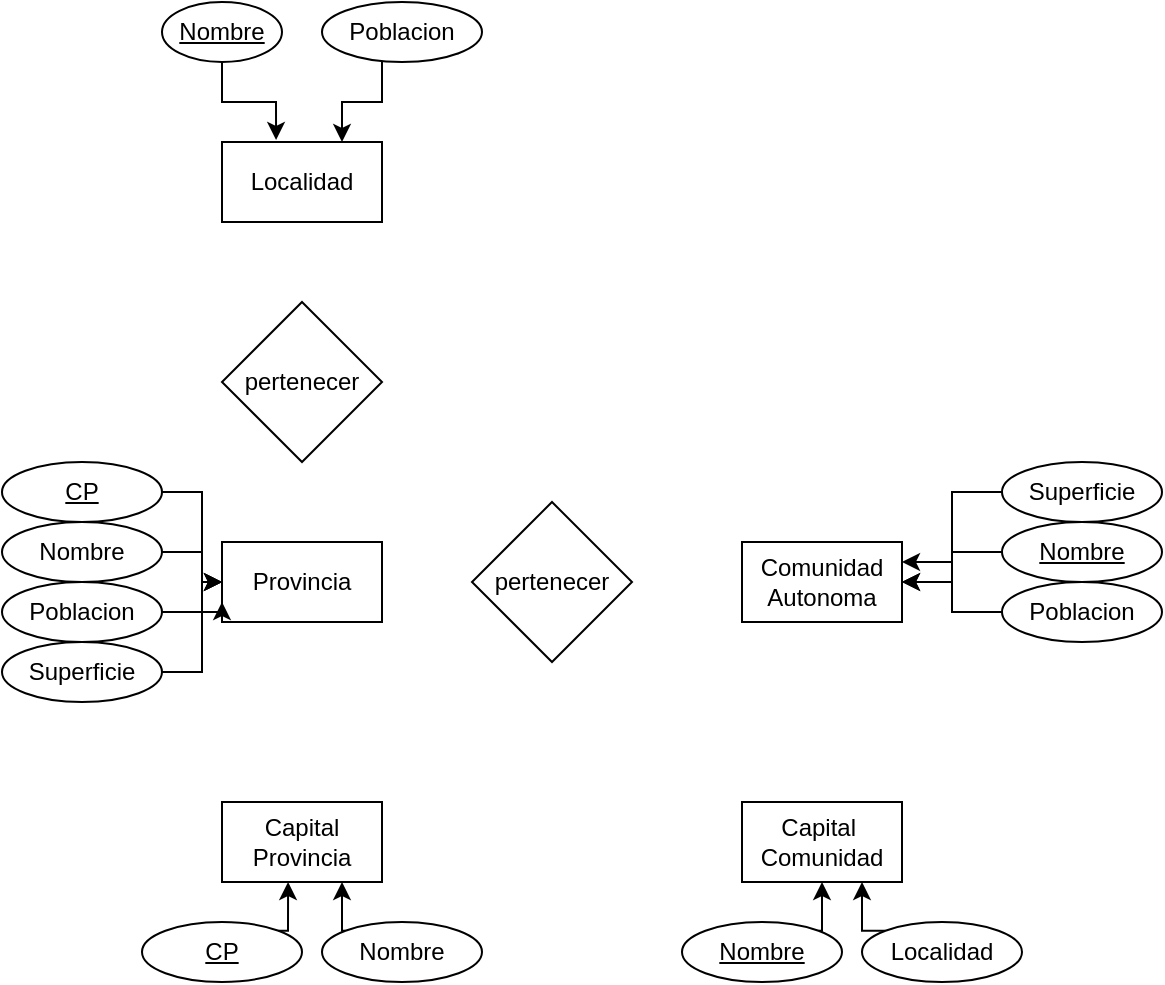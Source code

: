 <mxfile version="22.0.4" type="github">
  <diagram id="R2lEEEUBdFMjLlhIrx00" name="Page-1">
    <mxGraphModel dx="1434" dy="820" grid="1" gridSize="10" guides="1" tooltips="1" connect="1" arrows="1" fold="1" page="1" pageScale="1" pageWidth="850" pageHeight="1100" math="0" shadow="0" extFonts="Permanent Marker^https://fonts.googleapis.com/css?family=Permanent+Marker">
      <root>
        <mxCell id="0" />
        <mxCell id="1" parent="0" />
        <mxCell id="IX8ZnTn2tXp243q-xPvh-1" value="Localidad" style="rounded=0;whiteSpace=wrap;html=1;" vertex="1" parent="1">
          <mxGeometry x="220" y="300" width="80" height="40" as="geometry" />
        </mxCell>
        <mxCell id="IX8ZnTn2tXp243q-xPvh-2" value="Provincia" style="rounded=0;whiteSpace=wrap;html=1;" vertex="1" parent="1">
          <mxGeometry x="220" y="500" width="80" height="40" as="geometry" />
        </mxCell>
        <mxCell id="IX8ZnTn2tXp243q-xPvh-4" value="Comunidad Autonoma" style="rounded=0;whiteSpace=wrap;html=1;" vertex="1" parent="1">
          <mxGeometry x="480" y="500" width="80" height="40" as="geometry" />
        </mxCell>
        <mxCell id="IX8ZnTn2tXp243q-xPvh-5" value="Capital Provincia" style="rounded=0;whiteSpace=wrap;html=1;" vertex="1" parent="1">
          <mxGeometry x="220" y="630" width="80" height="40" as="geometry" />
        </mxCell>
        <mxCell id="IX8ZnTn2tXp243q-xPvh-6" value="&lt;div&gt;Capital&amp;nbsp;&lt;/div&gt;&lt;div&gt;Comunidad&lt;/div&gt;" style="rounded=0;whiteSpace=wrap;html=1;" vertex="1" parent="1">
          <mxGeometry x="480" y="630" width="80" height="40" as="geometry" />
        </mxCell>
        <mxCell id="IX8ZnTn2tXp243q-xPvh-7" value="pertenecer" style="rhombus;whiteSpace=wrap;html=1;" vertex="1" parent="1">
          <mxGeometry x="220" y="380" width="80" height="80" as="geometry" />
        </mxCell>
        <mxCell id="IX8ZnTn2tXp243q-xPvh-8" value="pertenecer" style="rhombus;whiteSpace=wrap;html=1;" vertex="1" parent="1">
          <mxGeometry x="345" y="480" width="80" height="80" as="geometry" />
        </mxCell>
        <mxCell id="IX8ZnTn2tXp243q-xPvh-9" value="Nombre" style="ellipse;whiteSpace=wrap;html=1;fontStyle=4" vertex="1" parent="1">
          <mxGeometry x="190" y="230" width="60" height="30" as="geometry" />
        </mxCell>
        <mxCell id="IX8ZnTn2tXp243q-xPvh-11" style="edgeStyle=orthogonalEdgeStyle;rounded=0;orthogonalLoop=1;jettySize=auto;html=1;exitX=1;exitY=1;exitDx=0;exitDy=0;entryX=0.75;entryY=0;entryDx=0;entryDy=0;" edge="1" parent="1" source="IX8ZnTn2tXp243q-xPvh-10" target="IX8ZnTn2tXp243q-xPvh-1">
          <mxGeometry relative="1" as="geometry">
            <Array as="points">
              <mxPoint x="300" y="256" />
              <mxPoint x="300" y="280" />
              <mxPoint x="280" y="280" />
            </Array>
          </mxGeometry>
        </mxCell>
        <mxCell id="IX8ZnTn2tXp243q-xPvh-10" value="Poblacion" style="ellipse;whiteSpace=wrap;html=1;" vertex="1" parent="1">
          <mxGeometry x="270" y="230" width="80" height="30" as="geometry" />
        </mxCell>
        <mxCell id="IX8ZnTn2tXp243q-xPvh-12" style="edgeStyle=orthogonalEdgeStyle;rounded=0;orthogonalLoop=1;jettySize=auto;html=1;entryX=0.338;entryY=-0.025;entryDx=0;entryDy=0;entryPerimeter=0;" edge="1" parent="1" source="IX8ZnTn2tXp243q-xPvh-9" target="IX8ZnTn2tXp243q-xPvh-1">
          <mxGeometry relative="1" as="geometry" />
        </mxCell>
        <mxCell id="IX8ZnTn2tXp243q-xPvh-18" style="edgeStyle=orthogonalEdgeStyle;rounded=0;orthogonalLoop=1;jettySize=auto;html=1;exitX=1;exitY=0.5;exitDx=0;exitDy=0;" edge="1" parent="1" source="IX8ZnTn2tXp243q-xPvh-13" target="IX8ZnTn2tXp243q-xPvh-2">
          <mxGeometry relative="1" as="geometry" />
        </mxCell>
        <mxCell id="IX8ZnTn2tXp243q-xPvh-13" value="Nombre" style="ellipse;whiteSpace=wrap;html=1;" vertex="1" parent="1">
          <mxGeometry x="110" y="490" width="80" height="30" as="geometry" />
        </mxCell>
        <mxCell id="IX8ZnTn2tXp243q-xPvh-19" style="edgeStyle=orthogonalEdgeStyle;rounded=0;orthogonalLoop=1;jettySize=auto;html=1;exitX=1;exitY=0.5;exitDx=0;exitDy=0;entryX=0;entryY=0.75;entryDx=0;entryDy=0;" edge="1" parent="1" source="IX8ZnTn2tXp243q-xPvh-14" target="IX8ZnTn2tXp243q-xPvh-2">
          <mxGeometry relative="1" as="geometry" />
        </mxCell>
        <mxCell id="IX8ZnTn2tXp243q-xPvh-14" value="Poblacion" style="ellipse;whiteSpace=wrap;html=1;" vertex="1" parent="1">
          <mxGeometry x="110" y="520" width="80" height="30" as="geometry" />
        </mxCell>
        <mxCell id="IX8ZnTn2tXp243q-xPvh-20" style="edgeStyle=orthogonalEdgeStyle;rounded=0;orthogonalLoop=1;jettySize=auto;html=1;exitX=1;exitY=0.5;exitDx=0;exitDy=0;entryX=0;entryY=0.5;entryDx=0;entryDy=0;" edge="1" parent="1" source="IX8ZnTn2tXp243q-xPvh-15" target="IX8ZnTn2tXp243q-xPvh-2">
          <mxGeometry relative="1" as="geometry">
            <Array as="points">
              <mxPoint x="210" y="565" />
              <mxPoint x="210" y="520" />
            </Array>
          </mxGeometry>
        </mxCell>
        <mxCell id="IX8ZnTn2tXp243q-xPvh-15" value="Superficie" style="ellipse;whiteSpace=wrap;html=1;" vertex="1" parent="1">
          <mxGeometry x="110" y="550" width="80" height="30" as="geometry" />
        </mxCell>
        <mxCell id="IX8ZnTn2tXp243q-xPvh-17" style="edgeStyle=orthogonalEdgeStyle;rounded=0;orthogonalLoop=1;jettySize=auto;html=1;exitX=1;exitY=0.5;exitDx=0;exitDy=0;" edge="1" parent="1" source="IX8ZnTn2tXp243q-xPvh-16" target="IX8ZnTn2tXp243q-xPvh-2">
          <mxGeometry relative="1" as="geometry">
            <Array as="points">
              <mxPoint x="210" y="475" />
              <mxPoint x="210" y="520" />
            </Array>
          </mxGeometry>
        </mxCell>
        <mxCell id="IX8ZnTn2tXp243q-xPvh-16" value="CP" style="ellipse;whiteSpace=wrap;html=1;fontStyle=4" vertex="1" parent="1">
          <mxGeometry x="110" y="460" width="80" height="30" as="geometry" />
        </mxCell>
        <mxCell id="IX8ZnTn2tXp243q-xPvh-28" style="edgeStyle=orthogonalEdgeStyle;rounded=0;orthogonalLoop=1;jettySize=auto;html=1;exitX=0;exitY=0.5;exitDx=0;exitDy=0;entryX=1;entryY=0.25;entryDx=0;entryDy=0;" edge="1" parent="1" source="IX8ZnTn2tXp243q-xPvh-21" target="IX8ZnTn2tXp243q-xPvh-4">
          <mxGeometry relative="1" as="geometry" />
        </mxCell>
        <mxCell id="IX8ZnTn2tXp243q-xPvh-21" value="Superficie" style="ellipse;whiteSpace=wrap;html=1;" vertex="1" parent="1">
          <mxGeometry x="610" y="460" width="80" height="30" as="geometry" />
        </mxCell>
        <mxCell id="IX8ZnTn2tXp243q-xPvh-29" style="edgeStyle=orthogonalEdgeStyle;rounded=0;orthogonalLoop=1;jettySize=auto;html=1;exitX=0;exitY=0.5;exitDx=0;exitDy=0;entryX=1;entryY=0.5;entryDx=0;entryDy=0;" edge="1" parent="1" source="IX8ZnTn2tXp243q-xPvh-24" target="IX8ZnTn2tXp243q-xPvh-4">
          <mxGeometry relative="1" as="geometry" />
        </mxCell>
        <mxCell id="IX8ZnTn2tXp243q-xPvh-24" value="Nombre" style="ellipse;whiteSpace=wrap;html=1;fontStyle=4" vertex="1" parent="1">
          <mxGeometry x="610" y="490" width="80" height="30" as="geometry" />
        </mxCell>
        <mxCell id="IX8ZnTn2tXp243q-xPvh-30" style="edgeStyle=orthogonalEdgeStyle;rounded=0;orthogonalLoop=1;jettySize=auto;html=1;exitX=0;exitY=0.5;exitDx=0;exitDy=0;" edge="1" parent="1" source="IX8ZnTn2tXp243q-xPvh-25" target="IX8ZnTn2tXp243q-xPvh-4">
          <mxGeometry relative="1" as="geometry" />
        </mxCell>
        <mxCell id="IX8ZnTn2tXp243q-xPvh-25" value="Poblacion" style="ellipse;whiteSpace=wrap;html=1;" vertex="1" parent="1">
          <mxGeometry x="610" y="520" width="80" height="30" as="geometry" />
        </mxCell>
        <mxCell id="IX8ZnTn2tXp243q-xPvh-34" style="edgeStyle=orthogonalEdgeStyle;rounded=0;orthogonalLoop=1;jettySize=auto;html=1;exitX=0;exitY=0;exitDx=0;exitDy=0;entryX=0.75;entryY=1;entryDx=0;entryDy=0;" edge="1" parent="1" source="IX8ZnTn2tXp243q-xPvh-31" target="IX8ZnTn2tXp243q-xPvh-5">
          <mxGeometry relative="1" as="geometry" />
        </mxCell>
        <mxCell id="IX8ZnTn2tXp243q-xPvh-31" value="Nombre" style="ellipse;whiteSpace=wrap;html=1;" vertex="1" parent="1">
          <mxGeometry x="270" y="690" width="80" height="30" as="geometry" />
        </mxCell>
        <mxCell id="IX8ZnTn2tXp243q-xPvh-32" value="CP" style="ellipse;whiteSpace=wrap;html=1;fontStyle=4" vertex="1" parent="1">
          <mxGeometry x="180" y="690" width="80" height="30" as="geometry" />
        </mxCell>
        <mxCell id="IX8ZnTn2tXp243q-xPvh-33" style="edgeStyle=orthogonalEdgeStyle;rounded=0;orthogonalLoop=1;jettySize=auto;html=1;exitX=1;exitY=0;exitDx=0;exitDy=0;entryX=0.413;entryY=1;entryDx=0;entryDy=0;entryPerimeter=0;" edge="1" parent="1" source="IX8ZnTn2tXp243q-xPvh-32" target="IX8ZnTn2tXp243q-xPvh-5">
          <mxGeometry relative="1" as="geometry" />
        </mxCell>
        <mxCell id="IX8ZnTn2tXp243q-xPvh-37" style="edgeStyle=orthogonalEdgeStyle;rounded=0;orthogonalLoop=1;jettySize=auto;html=1;exitX=1;exitY=0;exitDx=0;exitDy=0;entryX=0.5;entryY=1;entryDx=0;entryDy=0;" edge="1" parent="1" source="IX8ZnTn2tXp243q-xPvh-35" target="IX8ZnTn2tXp243q-xPvh-6">
          <mxGeometry relative="1" as="geometry" />
        </mxCell>
        <mxCell id="IX8ZnTn2tXp243q-xPvh-35" value="Nombre" style="ellipse;whiteSpace=wrap;html=1;fontStyle=4" vertex="1" parent="1">
          <mxGeometry x="450" y="690" width="80" height="30" as="geometry" />
        </mxCell>
        <mxCell id="IX8ZnTn2tXp243q-xPvh-38" style="edgeStyle=orthogonalEdgeStyle;rounded=0;orthogonalLoop=1;jettySize=auto;html=1;exitX=0;exitY=0;exitDx=0;exitDy=0;entryX=0.75;entryY=1;entryDx=0;entryDy=0;" edge="1" parent="1" source="IX8ZnTn2tXp243q-xPvh-36" target="IX8ZnTn2tXp243q-xPvh-6">
          <mxGeometry relative="1" as="geometry" />
        </mxCell>
        <mxCell id="IX8ZnTn2tXp243q-xPvh-36" value="Localidad" style="ellipse;whiteSpace=wrap;html=1;" vertex="1" parent="1">
          <mxGeometry x="540" y="690" width="80" height="30" as="geometry" />
        </mxCell>
      </root>
    </mxGraphModel>
  </diagram>
</mxfile>
